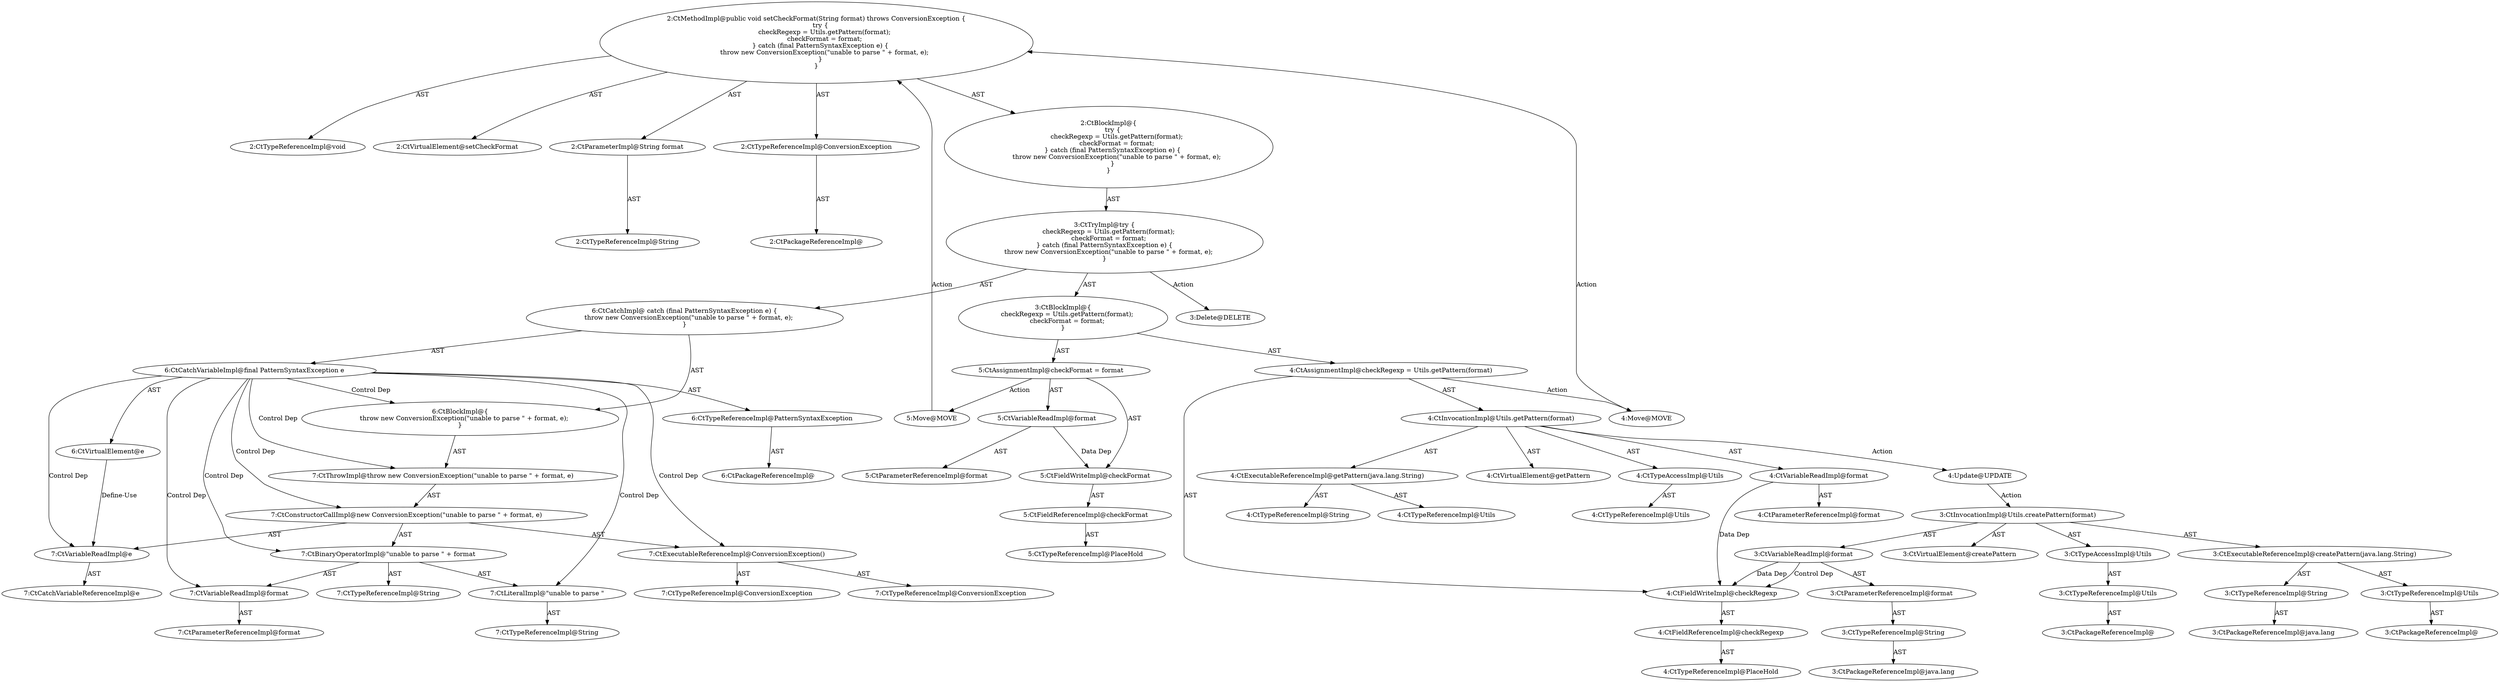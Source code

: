 digraph "setCheckFormat#?,String" {
0 [label="2:CtTypeReferenceImpl@void" shape=ellipse]
1 [label="2:CtVirtualElement@setCheckFormat" shape=ellipse]
2 [label="2:CtParameterImpl@String format" shape=ellipse]
3 [label="2:CtTypeReferenceImpl@String" shape=ellipse]
4 [label="2:CtTypeReferenceImpl@ConversionException" shape=ellipse]
5 [label="2:CtPackageReferenceImpl@" shape=ellipse]
6 [label="4:CtFieldReferenceImpl@checkRegexp" shape=ellipse]
7 [label="4:CtTypeReferenceImpl@PlaceHold" shape=ellipse]
8 [label="4:CtFieldWriteImpl@checkRegexp" shape=ellipse]
9 [label="4:CtExecutableReferenceImpl@getPattern(java.lang.String)" shape=ellipse]
10 [label="4:CtTypeReferenceImpl@Utils" shape=ellipse]
11 [label="4:CtTypeReferenceImpl@String" shape=ellipse]
12 [label="4:CtVirtualElement@getPattern" shape=ellipse]
13 [label="4:CtTypeAccessImpl@Utils" shape=ellipse]
14 [label="4:CtTypeReferenceImpl@Utils" shape=ellipse]
15 [label="4:CtVariableReadImpl@format" shape=ellipse]
16 [label="4:CtParameterReferenceImpl@format" shape=ellipse]
17 [label="4:CtInvocationImpl@Utils.getPattern(format)" shape=ellipse]
18 [label="4:CtAssignmentImpl@checkRegexp = Utils.getPattern(format)" shape=ellipse]
19 [label="5:CtFieldReferenceImpl@checkFormat" shape=ellipse]
20 [label="5:CtTypeReferenceImpl@PlaceHold" shape=ellipse]
21 [label="5:CtFieldWriteImpl@checkFormat" shape=ellipse]
22 [label="5:CtVariableReadImpl@format" shape=ellipse]
23 [label="5:CtParameterReferenceImpl@format" shape=ellipse]
24 [label="5:CtAssignmentImpl@checkFormat = format" shape=ellipse]
25 [label="3:CtBlockImpl@\{
    checkRegexp = Utils.getPattern(format);
    checkFormat = format;
\}" shape=ellipse]
26 [label="6:CtVirtualElement@e" shape=ellipse]
27 [label="6:CtTypeReferenceImpl@PatternSyntaxException" shape=ellipse]
28 [label="6:CtPackageReferenceImpl@" shape=ellipse]
29 [label="6:CtCatchVariableImpl@final PatternSyntaxException e" shape=ellipse]
30 [label="7:CtExecutableReferenceImpl@ConversionException()" shape=ellipse]
31 [label="7:CtTypeReferenceImpl@ConversionException" shape=ellipse]
32 [label="7:CtTypeReferenceImpl@ConversionException" shape=ellipse]
33 [label="7:CtLiteralImpl@\"unable to parse \"" shape=ellipse]
34 [label="7:CtTypeReferenceImpl@String" shape=ellipse]
35 [label="7:CtVariableReadImpl@format" shape=ellipse]
36 [label="7:CtParameterReferenceImpl@format" shape=ellipse]
37 [label="7:CtBinaryOperatorImpl@\"unable to parse \" + format" shape=ellipse]
38 [label="7:CtTypeReferenceImpl@String" shape=ellipse]
39 [label="7:CtVariableReadImpl@e" shape=ellipse]
40 [label="7:CtCatchVariableReferenceImpl@e" shape=ellipse]
41 [label="7:CtConstructorCallImpl@new ConversionException(\"unable to parse \" + format, e)" shape=ellipse]
42 [label="7:CtThrowImpl@throw new ConversionException(\"unable to parse \" + format, e)" shape=ellipse]
43 [label="6:CtBlockImpl@\{
    throw new ConversionException(\"unable to parse \" + format, e);
\}" shape=ellipse]
44 [label="6:CtCatchImpl@ catch (final PatternSyntaxException e) \{
    throw new ConversionException(\"unable to parse \" + format, e);
\}" shape=ellipse]
45 [label="3:CtTryImpl@try \{
    checkRegexp = Utils.getPattern(format);
    checkFormat = format;
\} catch (final PatternSyntaxException e) \{
    throw new ConversionException(\"unable to parse \" + format, e);
\}" shape=ellipse]
46 [label="2:CtBlockImpl@\{
    try \{
        checkRegexp = Utils.getPattern(format);
        checkFormat = format;
    \} catch (final PatternSyntaxException e) \{
        throw new ConversionException(\"unable to parse \" + format, e);
    \}
\}" shape=ellipse]
47 [label="2:CtMethodImpl@public void setCheckFormat(String format) throws ConversionException \{
    try \{
        checkRegexp = Utils.getPattern(format);
        checkFormat = format;
    \} catch (final PatternSyntaxException e) \{
        throw new ConversionException(\"unable to parse \" + format, e);
    \}
\}" shape=ellipse]
48 [label="4:Update@UPDATE" shape=ellipse]
49 [label="3:CtPackageReferenceImpl@" shape=ellipse]
50 [label="3:CtTypeReferenceImpl@Utils" shape=ellipse]
51 [label="3:CtTypeAccessImpl@Utils" shape=ellipse]
52 [label="3:CtPackageReferenceImpl@" shape=ellipse]
53 [label="3:CtTypeReferenceImpl@Utils" shape=ellipse]
54 [label="3:CtPackageReferenceImpl@java.lang" shape=ellipse]
55 [label="3:CtTypeReferenceImpl@String" shape=ellipse]
56 [label="3:CtExecutableReferenceImpl@createPattern(java.lang.String)" shape=ellipse]
57 [label="3:CtPackageReferenceImpl@java.lang" shape=ellipse]
58 [label="3:CtTypeReferenceImpl@String" shape=ellipse]
59 [label="3:CtParameterReferenceImpl@format" shape=ellipse]
60 [label="3:CtVariableReadImpl@format" shape=ellipse]
61 [label="3:CtInvocationImpl@Utils.createPattern(format)" shape=ellipse]
62 [label="3:CtVirtualElement@createPattern" shape=ellipse]
63 [label="3:Delete@DELETE" shape=ellipse]
64 [label="4:Move@MOVE" shape=ellipse]
65 [label="5:Move@MOVE" shape=ellipse]
2 -> 3 [label="AST"];
4 -> 5 [label="AST"];
6 -> 7 [label="AST"];
8 -> 6 [label="AST"];
9 -> 10 [label="AST"];
9 -> 11 [label="AST"];
13 -> 14 [label="AST"];
15 -> 16 [label="AST"];
15 -> 8 [label="Data Dep"];
17 -> 12 [label="AST"];
17 -> 13 [label="AST"];
17 -> 9 [label="AST"];
17 -> 15 [label="AST"];
17 -> 48 [label="Action"];
18 -> 8 [label="AST"];
18 -> 17 [label="AST"];
18 -> 64 [label="Action"];
19 -> 20 [label="AST"];
21 -> 19 [label="AST"];
22 -> 23 [label="AST"];
22 -> 21 [label="Data Dep"];
24 -> 21 [label="AST"];
24 -> 22 [label="AST"];
24 -> 65 [label="Action"];
25 -> 18 [label="AST"];
25 -> 24 [label="AST"];
26 -> 39 [label="Define-Use"];
27 -> 28 [label="AST"];
29 -> 26 [label="AST"];
29 -> 27 [label="AST"];
29 -> 43 [label="Control Dep"];
29 -> 42 [label="Control Dep"];
29 -> 41 [label="Control Dep"];
29 -> 30 [label="Control Dep"];
29 -> 37 [label="Control Dep"];
29 -> 33 [label="Control Dep"];
29 -> 35 [label="Control Dep"];
29 -> 39 [label="Control Dep"];
30 -> 31 [label="AST"];
30 -> 32 [label="AST"];
33 -> 34 [label="AST"];
35 -> 36 [label="AST"];
37 -> 38 [label="AST"];
37 -> 33 [label="AST"];
37 -> 35 [label="AST"];
39 -> 40 [label="AST"];
41 -> 30 [label="AST"];
41 -> 37 [label="AST"];
41 -> 39 [label="AST"];
42 -> 41 [label="AST"];
43 -> 42 [label="AST"];
44 -> 29 [label="AST"];
44 -> 43 [label="AST"];
45 -> 25 [label="AST"];
45 -> 44 [label="AST"];
45 -> 63 [label="Action"];
46 -> 45 [label="AST"];
47 -> 1 [label="AST"];
47 -> 0 [label="AST"];
47 -> 2 [label="AST"];
47 -> 4 [label="AST"];
47 -> 46 [label="AST"];
48 -> 61 [label="Action"];
50 -> 49 [label="AST"];
51 -> 50 [label="AST"];
53 -> 52 [label="AST"];
55 -> 54 [label="AST"];
56 -> 53 [label="AST"];
56 -> 55 [label="AST"];
58 -> 57 [label="AST"];
59 -> 58 [label="AST"];
60 -> 59 [label="AST"];
60 -> 8 [label="Data Dep"];
60 -> 8 [label="Control Dep"];
61 -> 62 [label="AST"];
61 -> 51 [label="AST"];
61 -> 56 [label="AST"];
61 -> 60 [label="AST"];
64 -> 47 [label="Action"];
65 -> 47 [label="Action"];
}